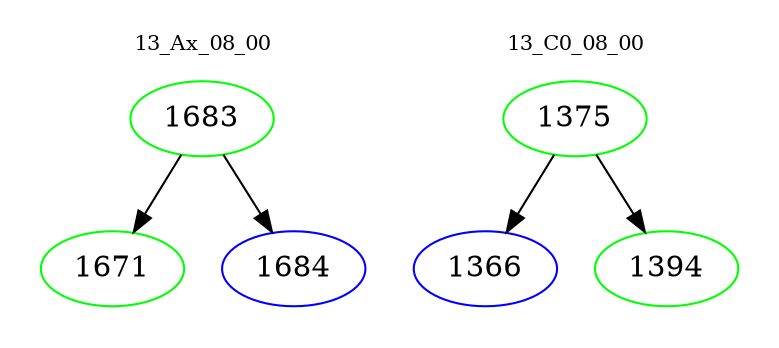 digraph{
subgraph cluster_0 {
color = white
label = "13_Ax_08_00";
fontsize=10;
T0_1683 [label="1683", color="green"]
T0_1683 -> T0_1671 [color="black"]
T0_1671 [label="1671", color="green"]
T0_1683 -> T0_1684 [color="black"]
T0_1684 [label="1684", color="blue"]
}
subgraph cluster_1 {
color = white
label = "13_C0_08_00";
fontsize=10;
T1_1375 [label="1375", color="green"]
T1_1375 -> T1_1366 [color="black"]
T1_1366 [label="1366", color="blue"]
T1_1375 -> T1_1394 [color="black"]
T1_1394 [label="1394", color="green"]
}
}
